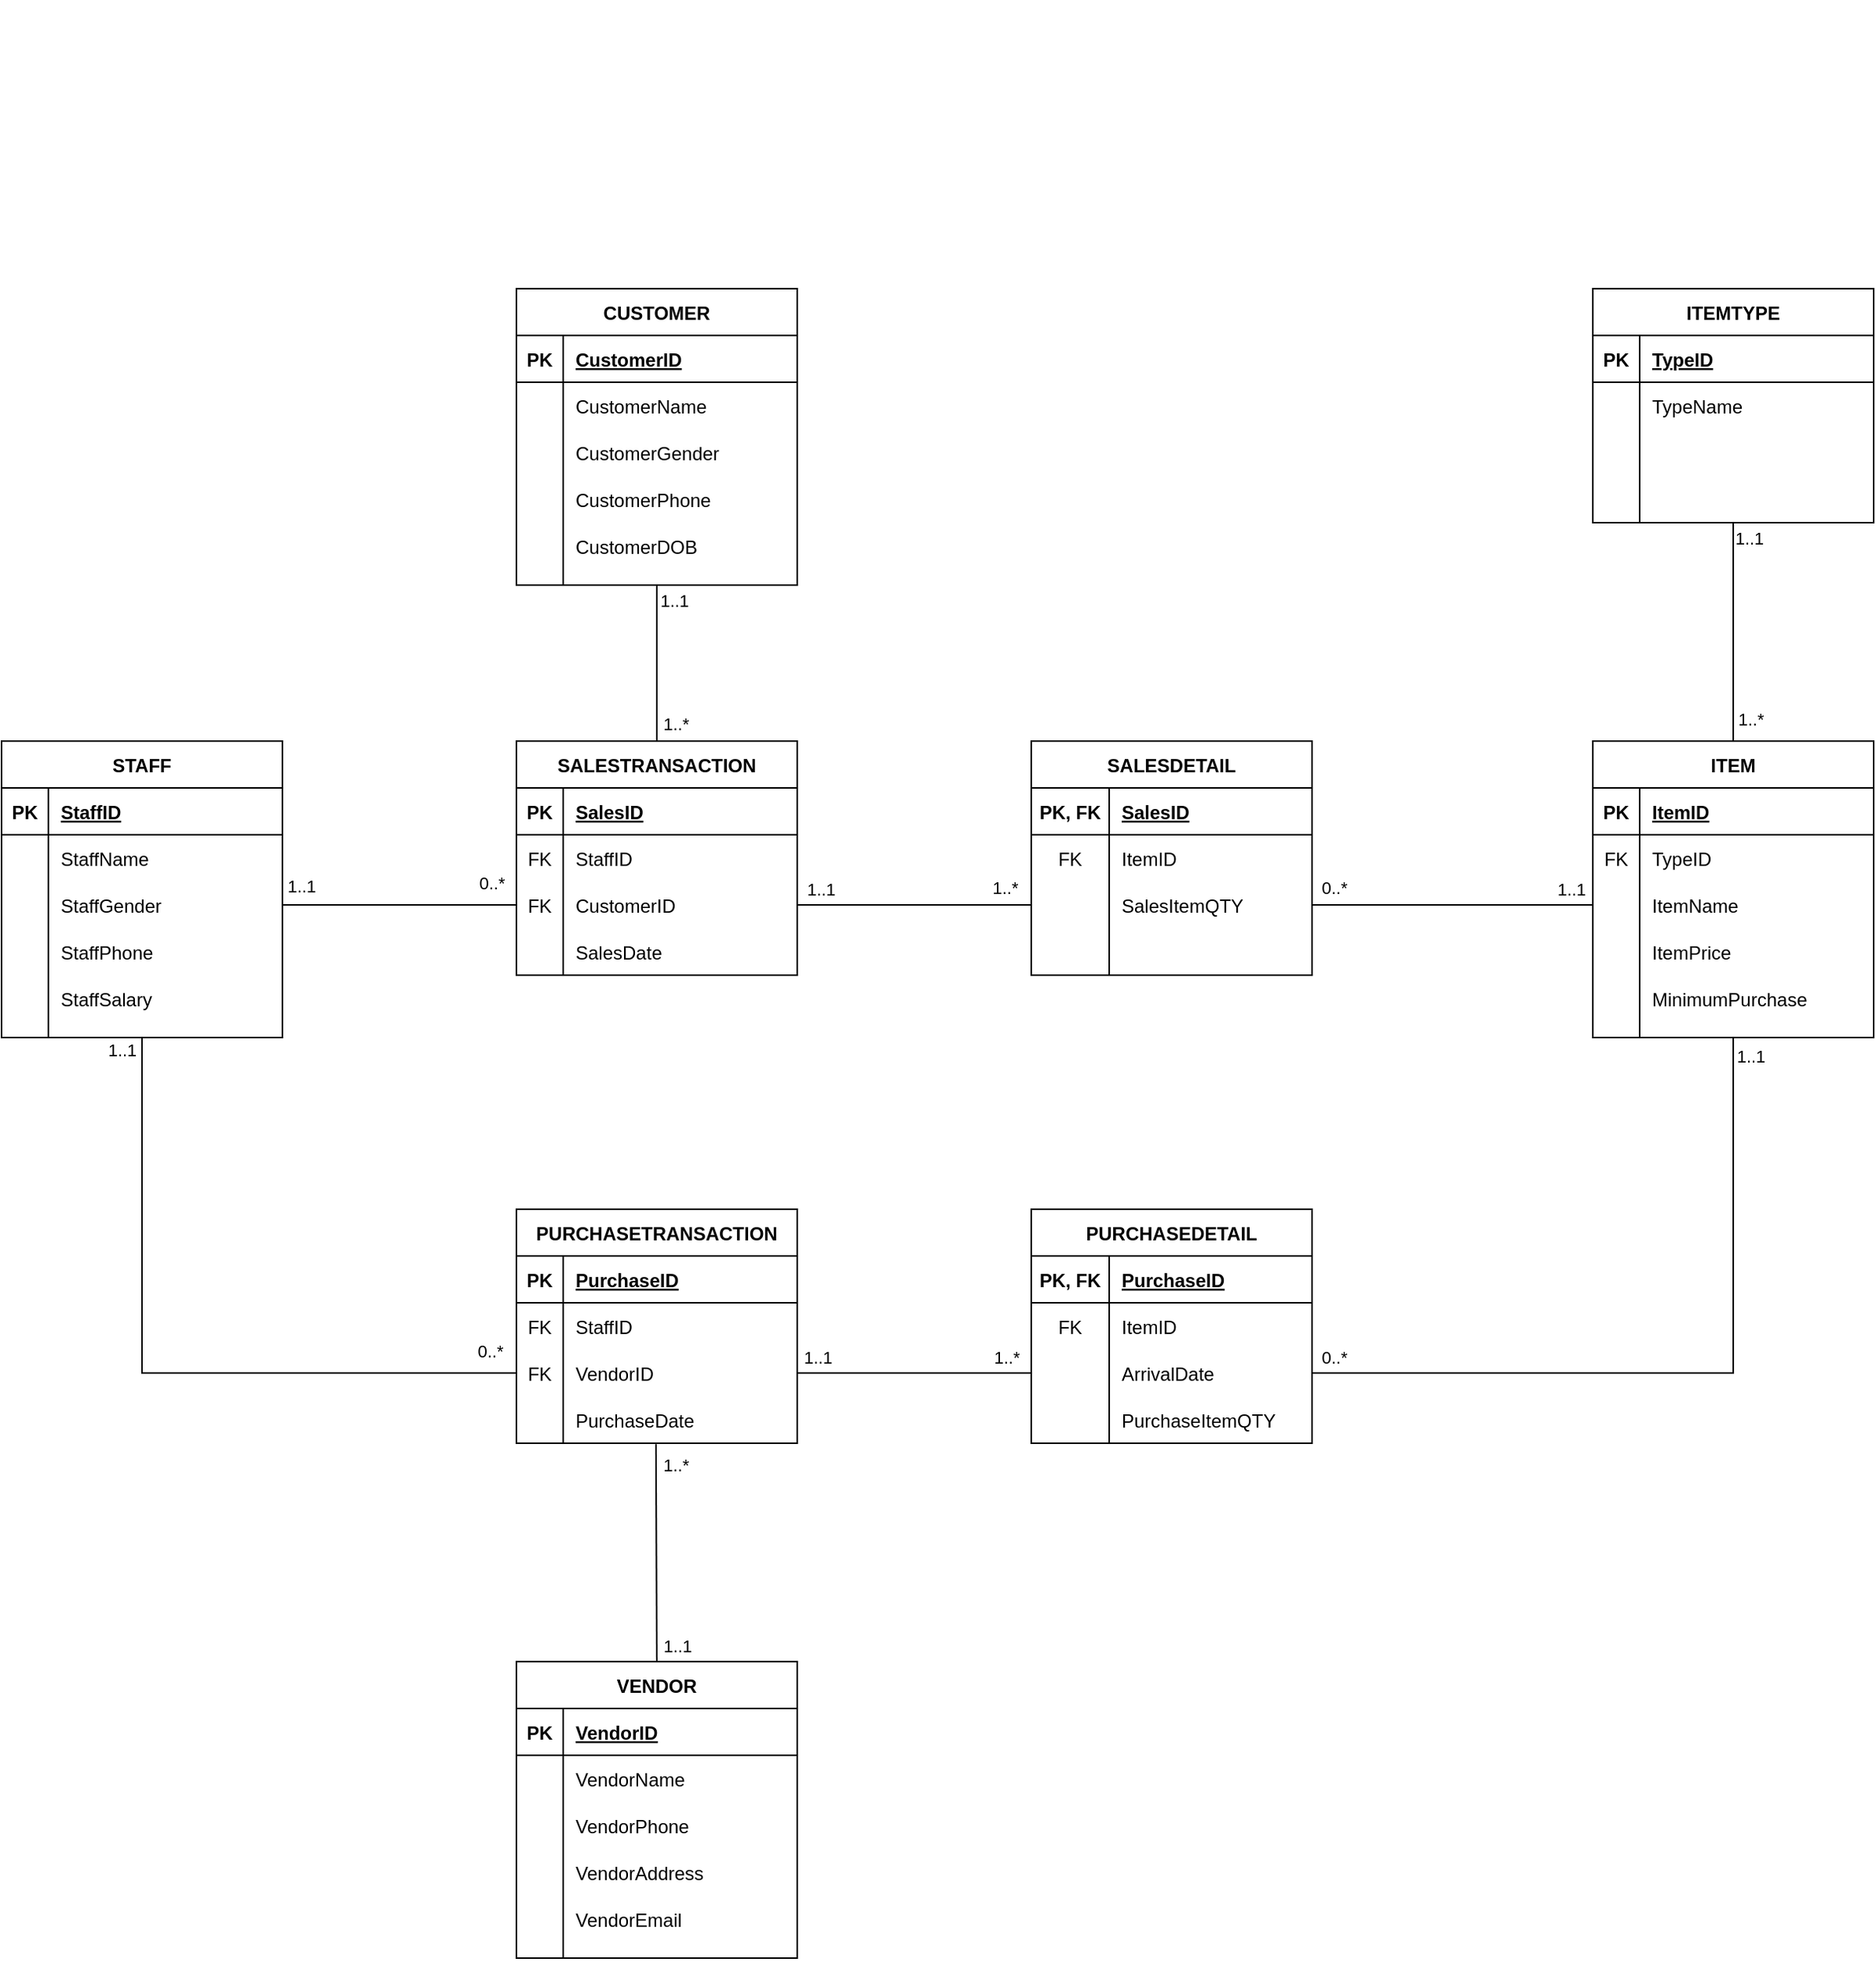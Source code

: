 <mxfile version="16.0.3" type="device"><diagram id="Qk3jmELJX2cnMeHWq0cP" name="Page-1"><mxGraphModel dx="1111" dy="460" grid="1" gridSize="10" guides="1" tooltips="1" connect="1" arrows="1" fold="1" page="1" pageScale="1" pageWidth="5000" pageHeight="5000" math="0" shadow="0"><root><mxCell id="0"/><mxCell id="1" parent="0"/><mxCell id="QMe0SnmmkEsc1gT57dlb-38" value="" style="group" parent="1" vertex="1" connectable="0"><mxGeometry x="1550" y="410" width="180" height="190" as="geometry"/></mxCell><mxCell id="QMe0SnmmkEsc1gT57dlb-34" value="" style="endArrow=none;html=1;rounded=0;" parent="QMe0SnmmkEsc1gT57dlb-38" edge="1"><mxGeometry width="50" height="50" relative="1" as="geometry"><mxPoint x="30" y="150" as="sourcePoint"/><mxPoint x="30" y="190" as="targetPoint"/></mxGeometry></mxCell><mxCell id="QMe0SnmmkEsc1gT57dlb-36" value="" style="group" parent="QMe0SnmmkEsc1gT57dlb-38" vertex="1" connectable="0"><mxGeometry width="180" height="190" as="geometry"/></mxCell><mxCell id="QMe0SnmmkEsc1gT57dlb-18" value="ITEM" style="shape=table;startSize=30;container=1;collapsible=1;childLayout=tableLayout;fixedRows=1;rowLines=0;fontStyle=1;align=center;resizeLast=1;" parent="QMe0SnmmkEsc1gT57dlb-36" vertex="1"><mxGeometry width="180" height="190" as="geometry"><mxRectangle width="60" height="30" as="alternateBounds"/></mxGeometry></mxCell><mxCell id="QMe0SnmmkEsc1gT57dlb-19" value="" style="shape=partialRectangle;collapsible=0;dropTarget=0;pointerEvents=0;fillColor=none;top=0;left=0;bottom=1;right=0;points=[[0,0.5],[1,0.5]];portConstraint=eastwest;" parent="QMe0SnmmkEsc1gT57dlb-18" vertex="1"><mxGeometry y="30" width="180" height="30" as="geometry"/></mxCell><mxCell id="QMe0SnmmkEsc1gT57dlb-20" value="PK" style="shape=partialRectangle;connectable=0;fillColor=none;top=0;left=0;bottom=0;right=0;fontStyle=1;overflow=hidden;" parent="QMe0SnmmkEsc1gT57dlb-19" vertex="1"><mxGeometry width="30" height="30" as="geometry"><mxRectangle width="30" height="30" as="alternateBounds"/></mxGeometry></mxCell><mxCell id="QMe0SnmmkEsc1gT57dlb-21" value="ItemID" style="shape=partialRectangle;connectable=0;fillColor=none;top=0;left=0;bottom=0;right=0;align=left;spacingLeft=6;fontStyle=5;overflow=hidden;" parent="QMe0SnmmkEsc1gT57dlb-19" vertex="1"><mxGeometry x="30" width="150" height="30" as="geometry"><mxRectangle width="150" height="30" as="alternateBounds"/></mxGeometry></mxCell><mxCell id="QMe0SnmmkEsc1gT57dlb-22" value="" style="shape=partialRectangle;collapsible=0;dropTarget=0;pointerEvents=0;fillColor=none;top=0;left=0;bottom=0;right=0;points=[[0,0.5],[1,0.5]];portConstraint=eastwest;" parent="QMe0SnmmkEsc1gT57dlb-18" vertex="1"><mxGeometry y="60" width="180" height="30" as="geometry"/></mxCell><mxCell id="QMe0SnmmkEsc1gT57dlb-23" value="FK" style="shape=partialRectangle;connectable=0;fillColor=none;top=0;left=0;bottom=0;right=0;editable=1;overflow=hidden;" parent="QMe0SnmmkEsc1gT57dlb-22" vertex="1"><mxGeometry width="30" height="30" as="geometry"><mxRectangle width="30" height="30" as="alternateBounds"/></mxGeometry></mxCell><mxCell id="QMe0SnmmkEsc1gT57dlb-24" value="TypeID" style="shape=partialRectangle;connectable=0;fillColor=none;top=0;left=0;bottom=0;right=0;align=left;spacingLeft=6;overflow=hidden;" parent="QMe0SnmmkEsc1gT57dlb-22" vertex="1"><mxGeometry x="30" width="150" height="30" as="geometry"><mxRectangle width="150" height="30" as="alternateBounds"/></mxGeometry></mxCell><mxCell id="QMe0SnmmkEsc1gT57dlb-25" value="" style="shape=partialRectangle;collapsible=0;dropTarget=0;pointerEvents=0;fillColor=none;top=0;left=0;bottom=0;right=0;points=[[0,0.5],[1,0.5]];portConstraint=eastwest;" parent="QMe0SnmmkEsc1gT57dlb-18" vertex="1"><mxGeometry y="90" width="180" height="30" as="geometry"/></mxCell><mxCell id="QMe0SnmmkEsc1gT57dlb-26" value="" style="shape=partialRectangle;connectable=0;fillColor=none;top=0;left=0;bottom=0;right=0;editable=1;overflow=hidden;" parent="QMe0SnmmkEsc1gT57dlb-25" vertex="1"><mxGeometry width="30" height="30" as="geometry"><mxRectangle width="30" height="30" as="alternateBounds"/></mxGeometry></mxCell><mxCell id="QMe0SnmmkEsc1gT57dlb-27" value="ItemName" style="shape=partialRectangle;connectable=0;fillColor=none;top=0;left=0;bottom=0;right=0;align=left;spacingLeft=6;overflow=hidden;" parent="QMe0SnmmkEsc1gT57dlb-25" vertex="1"><mxGeometry x="30" width="150" height="30" as="geometry"><mxRectangle width="150" height="30" as="alternateBounds"/></mxGeometry></mxCell><mxCell id="QMe0SnmmkEsc1gT57dlb-28" value="" style="shape=partialRectangle;collapsible=0;dropTarget=0;pointerEvents=0;fillColor=none;top=0;left=0;bottom=0;right=0;points=[[0,0.5],[1,0.5]];portConstraint=eastwest;" parent="QMe0SnmmkEsc1gT57dlb-18" vertex="1"><mxGeometry y="120" width="180" height="30" as="geometry"/></mxCell><mxCell id="QMe0SnmmkEsc1gT57dlb-29" value="" style="shape=partialRectangle;connectable=0;fillColor=none;top=0;left=0;bottom=0;right=0;editable=1;overflow=hidden;" parent="QMe0SnmmkEsc1gT57dlb-28" vertex="1"><mxGeometry width="30" height="30" as="geometry"><mxRectangle width="30" height="30" as="alternateBounds"/></mxGeometry></mxCell><mxCell id="QMe0SnmmkEsc1gT57dlb-30" value="ItemPrice" style="shape=partialRectangle;connectable=0;fillColor=none;top=0;left=0;bottom=0;right=0;align=left;spacingLeft=6;overflow=hidden;" parent="QMe0SnmmkEsc1gT57dlb-28" vertex="1"><mxGeometry x="30" width="150" height="30" as="geometry"><mxRectangle width="150" height="30" as="alternateBounds"/></mxGeometry></mxCell><mxCell id="QMe0SnmmkEsc1gT57dlb-31" value="" style="shape=partialRectangle;collapsible=0;dropTarget=0;pointerEvents=0;fillColor=none;top=0;left=0;bottom=0;right=0;points=[[0,0.5],[1,0.5]];portConstraint=eastwest;" parent="QMe0SnmmkEsc1gT57dlb-36" vertex="1"><mxGeometry y="150" width="180" height="30" as="geometry"/></mxCell><mxCell id="QMe0SnmmkEsc1gT57dlb-32" value="" style="shape=partialRectangle;connectable=0;fillColor=none;top=0;left=0;bottom=0;right=0;editable=1;overflow=hidden;" parent="QMe0SnmmkEsc1gT57dlb-31" vertex="1"><mxGeometry width="30" height="30" as="geometry"><mxRectangle width="30" height="30" as="alternateBounds"/></mxGeometry></mxCell><mxCell id="QMe0SnmmkEsc1gT57dlb-33" value="MinimumPurchase" style="shape=partialRectangle;connectable=0;fillColor=none;top=0;left=0;bottom=0;right=0;align=left;spacingLeft=6;overflow=hidden;" parent="QMe0SnmmkEsc1gT57dlb-31" vertex="1"><mxGeometry x="30" width="150" height="30" as="geometry"><mxRectangle width="150" height="30" as="alternateBounds"/></mxGeometry></mxCell><mxCell id="QMe0SnmmkEsc1gT57dlb-39" value="" style="group" parent="1" vertex="1" connectable="0"><mxGeometry x="860" y="120" width="180" height="190" as="geometry"/></mxCell><mxCell id="QMe0SnmmkEsc1gT57dlb-17" value="" style="endArrow=none;html=1;rounded=0;" parent="QMe0SnmmkEsc1gT57dlb-39" edge="1"><mxGeometry width="50" height="50" relative="1" as="geometry"><mxPoint x="30" y="150" as="sourcePoint"/><mxPoint x="30" y="190" as="targetPoint"/></mxGeometry></mxCell><mxCell id="QMe0SnmmkEsc1gT57dlb-35" value="" style="group" parent="QMe0SnmmkEsc1gT57dlb-39" vertex="1" connectable="0"><mxGeometry width="180" height="190" as="geometry"/></mxCell><mxCell id="QMe0SnmmkEsc1gT57dlb-1" value="CUSTOMER" style="shape=table;startSize=30;container=1;collapsible=1;childLayout=tableLayout;fixedRows=1;rowLines=0;fontStyle=1;align=center;resizeLast=1;" parent="QMe0SnmmkEsc1gT57dlb-35" vertex="1"><mxGeometry width="180" height="190" as="geometry"/></mxCell><mxCell id="QMe0SnmmkEsc1gT57dlb-2" value="" style="shape=partialRectangle;collapsible=0;dropTarget=0;pointerEvents=0;fillColor=none;top=0;left=0;bottom=1;right=0;points=[[0,0.5],[1,0.5]];portConstraint=eastwest;" parent="QMe0SnmmkEsc1gT57dlb-1" vertex="1"><mxGeometry y="30" width="180" height="30" as="geometry"/></mxCell><mxCell id="QMe0SnmmkEsc1gT57dlb-3" value="PK" style="shape=partialRectangle;connectable=0;fillColor=none;top=0;left=0;bottom=0;right=0;fontStyle=1;overflow=hidden;" parent="QMe0SnmmkEsc1gT57dlb-2" vertex="1"><mxGeometry width="30" height="30" as="geometry"><mxRectangle width="30" height="30" as="alternateBounds"/></mxGeometry></mxCell><mxCell id="QMe0SnmmkEsc1gT57dlb-4" value="CustomerID" style="shape=partialRectangle;connectable=0;fillColor=none;top=0;left=0;bottom=0;right=0;align=left;spacingLeft=6;fontStyle=5;overflow=hidden;" parent="QMe0SnmmkEsc1gT57dlb-2" vertex="1"><mxGeometry x="30" width="150" height="30" as="geometry"><mxRectangle width="150" height="30" as="alternateBounds"/></mxGeometry></mxCell><mxCell id="QMe0SnmmkEsc1gT57dlb-5" value="" style="shape=partialRectangle;collapsible=0;dropTarget=0;pointerEvents=0;fillColor=none;top=0;left=0;bottom=0;right=0;points=[[0,0.5],[1,0.5]];portConstraint=eastwest;" parent="QMe0SnmmkEsc1gT57dlb-1" vertex="1"><mxGeometry y="60" width="180" height="30" as="geometry"/></mxCell><mxCell id="QMe0SnmmkEsc1gT57dlb-6" value="" style="shape=partialRectangle;connectable=0;fillColor=none;top=0;left=0;bottom=0;right=0;editable=1;overflow=hidden;" parent="QMe0SnmmkEsc1gT57dlb-5" vertex="1"><mxGeometry width="30" height="30" as="geometry"><mxRectangle width="30" height="30" as="alternateBounds"/></mxGeometry></mxCell><mxCell id="QMe0SnmmkEsc1gT57dlb-7" value="CustomerName" style="shape=partialRectangle;connectable=0;fillColor=none;top=0;left=0;bottom=0;right=0;align=left;spacingLeft=6;overflow=hidden;" parent="QMe0SnmmkEsc1gT57dlb-5" vertex="1"><mxGeometry x="30" width="150" height="30" as="geometry"><mxRectangle width="150" height="30" as="alternateBounds"/></mxGeometry></mxCell><mxCell id="QMe0SnmmkEsc1gT57dlb-8" value="" style="shape=partialRectangle;collapsible=0;dropTarget=0;pointerEvents=0;fillColor=none;top=0;left=0;bottom=0;right=0;points=[[0,0.5],[1,0.5]];portConstraint=eastwest;" parent="QMe0SnmmkEsc1gT57dlb-1" vertex="1"><mxGeometry y="90" width="180" height="30" as="geometry"/></mxCell><mxCell id="QMe0SnmmkEsc1gT57dlb-9" value="" style="shape=partialRectangle;connectable=0;fillColor=none;top=0;left=0;bottom=0;right=0;editable=1;overflow=hidden;" parent="QMe0SnmmkEsc1gT57dlb-8" vertex="1"><mxGeometry width="30" height="30" as="geometry"><mxRectangle width="30" height="30" as="alternateBounds"/></mxGeometry></mxCell><mxCell id="QMe0SnmmkEsc1gT57dlb-10" value="CustomerGender" style="shape=partialRectangle;connectable=0;fillColor=none;top=0;left=0;bottom=0;right=0;align=left;spacingLeft=6;overflow=hidden;" parent="QMe0SnmmkEsc1gT57dlb-8" vertex="1"><mxGeometry x="30" width="150" height="30" as="geometry"><mxRectangle width="150" height="30" as="alternateBounds"/></mxGeometry></mxCell><mxCell id="QMe0SnmmkEsc1gT57dlb-11" value="" style="shape=partialRectangle;collapsible=0;dropTarget=0;pointerEvents=0;fillColor=none;top=0;left=0;bottom=0;right=0;points=[[0,0.5],[1,0.5]];portConstraint=eastwest;" parent="QMe0SnmmkEsc1gT57dlb-1" vertex="1"><mxGeometry y="120" width="180" height="30" as="geometry"/></mxCell><mxCell id="QMe0SnmmkEsc1gT57dlb-12" value="" style="shape=partialRectangle;connectable=0;fillColor=none;top=0;left=0;bottom=0;right=0;editable=1;overflow=hidden;" parent="QMe0SnmmkEsc1gT57dlb-11" vertex="1"><mxGeometry width="30" height="30" as="geometry"><mxRectangle width="30" height="30" as="alternateBounds"/></mxGeometry></mxCell><mxCell id="QMe0SnmmkEsc1gT57dlb-13" value="CustomerPhone" style="shape=partialRectangle;connectable=0;fillColor=none;top=0;left=0;bottom=0;right=0;align=left;spacingLeft=6;overflow=hidden;" parent="QMe0SnmmkEsc1gT57dlb-11" vertex="1"><mxGeometry x="30" width="150" height="30" as="geometry"><mxRectangle width="150" height="30" as="alternateBounds"/></mxGeometry></mxCell><mxCell id="QMe0SnmmkEsc1gT57dlb-14" value="" style="shape=partialRectangle;collapsible=0;dropTarget=0;pointerEvents=0;fillColor=none;top=0;left=0;bottom=0;right=0;points=[[0,0.5],[1,0.5]];portConstraint=eastwest;" parent="QMe0SnmmkEsc1gT57dlb-35" vertex="1"><mxGeometry y="150" width="180" height="30" as="geometry"/></mxCell><mxCell id="QMe0SnmmkEsc1gT57dlb-15" value="" style="shape=partialRectangle;connectable=0;fillColor=none;top=0;left=0;bottom=0;right=0;editable=1;overflow=hidden;" parent="QMe0SnmmkEsc1gT57dlb-14" vertex="1"><mxGeometry width="30" height="30" as="geometry"><mxRectangle width="30" height="30" as="alternateBounds"/></mxGeometry></mxCell><mxCell id="QMe0SnmmkEsc1gT57dlb-16" value="CustomerDOB" style="shape=partialRectangle;connectable=0;fillColor=none;top=0;left=0;bottom=0;right=0;align=left;spacingLeft=6;overflow=hidden;" parent="QMe0SnmmkEsc1gT57dlb-14" vertex="1"><mxGeometry x="30" width="150" height="30" as="geometry"><mxRectangle width="150" height="30" as="alternateBounds"/></mxGeometry></mxCell><mxCell id="QMe0SnmmkEsc1gT57dlb-40" value="ITEMTYPE" style="shape=table;startSize=30;container=1;collapsible=1;childLayout=tableLayout;fixedRows=1;rowLines=0;fontStyle=1;align=center;resizeLast=1;" parent="1" vertex="1"><mxGeometry x="1550" y="120" width="180" height="150" as="geometry"><mxRectangle width="60" height="30" as="alternateBounds"/></mxGeometry></mxCell><mxCell id="QMe0SnmmkEsc1gT57dlb-41" value="" style="shape=partialRectangle;collapsible=0;dropTarget=0;pointerEvents=0;fillColor=none;top=0;left=0;bottom=1;right=0;points=[[0,0.5],[1,0.5]];portConstraint=eastwest;" parent="QMe0SnmmkEsc1gT57dlb-40" vertex="1"><mxGeometry y="30" width="180" height="30" as="geometry"/></mxCell><mxCell id="QMe0SnmmkEsc1gT57dlb-42" value="PK" style="shape=partialRectangle;connectable=0;fillColor=none;top=0;left=0;bottom=0;right=0;fontStyle=1;overflow=hidden;" parent="QMe0SnmmkEsc1gT57dlb-41" vertex="1"><mxGeometry width="30" height="30" as="geometry"><mxRectangle width="30" height="30" as="alternateBounds"/></mxGeometry></mxCell><mxCell id="QMe0SnmmkEsc1gT57dlb-43" value="TypeID" style="shape=partialRectangle;connectable=0;fillColor=none;top=0;left=0;bottom=0;right=0;align=left;spacingLeft=6;fontStyle=5;overflow=hidden;" parent="QMe0SnmmkEsc1gT57dlb-41" vertex="1"><mxGeometry x="30" width="150" height="30" as="geometry"><mxRectangle width="150" height="30" as="alternateBounds"/></mxGeometry></mxCell><mxCell id="QMe0SnmmkEsc1gT57dlb-44" value="" style="shape=partialRectangle;collapsible=0;dropTarget=0;pointerEvents=0;fillColor=none;top=0;left=0;bottom=0;right=0;points=[[0,0.5],[1,0.5]];portConstraint=eastwest;" parent="QMe0SnmmkEsc1gT57dlb-40" vertex="1"><mxGeometry y="60" width="180" height="30" as="geometry"/></mxCell><mxCell id="QMe0SnmmkEsc1gT57dlb-45" value="" style="shape=partialRectangle;connectable=0;fillColor=none;top=0;left=0;bottom=0;right=0;editable=1;overflow=hidden;" parent="QMe0SnmmkEsc1gT57dlb-44" vertex="1"><mxGeometry width="30" height="30" as="geometry"><mxRectangle width="30" height="30" as="alternateBounds"/></mxGeometry></mxCell><mxCell id="QMe0SnmmkEsc1gT57dlb-46" value="TypeName" style="shape=partialRectangle;connectable=0;fillColor=none;top=0;left=0;bottom=0;right=0;align=left;spacingLeft=6;overflow=hidden;" parent="QMe0SnmmkEsc1gT57dlb-44" vertex="1"><mxGeometry x="30" width="150" height="30" as="geometry"><mxRectangle width="150" height="30" as="alternateBounds"/></mxGeometry></mxCell><mxCell id="QMe0SnmmkEsc1gT57dlb-47" value="" style="shape=partialRectangle;collapsible=0;dropTarget=0;pointerEvents=0;fillColor=none;top=0;left=0;bottom=0;right=0;points=[[0,0.5],[1,0.5]];portConstraint=eastwest;" parent="QMe0SnmmkEsc1gT57dlb-40" vertex="1"><mxGeometry y="90" width="180" height="30" as="geometry"/></mxCell><mxCell id="QMe0SnmmkEsc1gT57dlb-48" value="" style="shape=partialRectangle;connectable=0;fillColor=none;top=0;left=0;bottom=0;right=0;editable=1;overflow=hidden;" parent="QMe0SnmmkEsc1gT57dlb-47" vertex="1"><mxGeometry width="30" height="30" as="geometry"><mxRectangle width="30" height="30" as="alternateBounds"/></mxGeometry></mxCell><mxCell id="QMe0SnmmkEsc1gT57dlb-49" value="" style="shape=partialRectangle;connectable=0;fillColor=none;top=0;left=0;bottom=0;right=0;align=left;spacingLeft=6;overflow=hidden;" parent="QMe0SnmmkEsc1gT57dlb-47" vertex="1"><mxGeometry x="30" width="150" height="30" as="geometry"><mxRectangle width="150" height="30" as="alternateBounds"/></mxGeometry></mxCell><mxCell id="QMe0SnmmkEsc1gT57dlb-50" value="" style="shape=partialRectangle;collapsible=0;dropTarget=0;pointerEvents=0;fillColor=none;top=0;left=0;bottom=0;right=0;points=[[0,0.5],[1,0.5]];portConstraint=eastwest;" parent="QMe0SnmmkEsc1gT57dlb-40" vertex="1"><mxGeometry y="120" width="180" height="30" as="geometry"/></mxCell><mxCell id="QMe0SnmmkEsc1gT57dlb-51" value="" style="shape=partialRectangle;connectable=0;fillColor=none;top=0;left=0;bottom=0;right=0;editable=1;overflow=hidden;" parent="QMe0SnmmkEsc1gT57dlb-50" vertex="1"><mxGeometry width="30" height="30" as="geometry"><mxRectangle width="30" height="30" as="alternateBounds"/></mxGeometry></mxCell><mxCell id="QMe0SnmmkEsc1gT57dlb-52" value="" style="shape=partialRectangle;connectable=0;fillColor=none;top=0;left=0;bottom=0;right=0;align=left;spacingLeft=6;overflow=hidden;" parent="QMe0SnmmkEsc1gT57dlb-50" vertex="1"><mxGeometry x="30" width="150" height="30" as="geometry"><mxRectangle width="150" height="30" as="alternateBounds"/></mxGeometry></mxCell><mxCell id="QMe0SnmmkEsc1gT57dlb-56" value="" style="group" parent="1" vertex="1" connectable="0"><mxGeometry x="530" y="410" width="180" height="190" as="geometry"/></mxCell><mxCell id="QMe0SnmmkEsc1gT57dlb-57" value="" style="endArrow=none;html=1;rounded=0;" parent="QMe0SnmmkEsc1gT57dlb-56" edge="1"><mxGeometry width="50" height="50" relative="1" as="geometry"><mxPoint x="30" y="150" as="sourcePoint"/><mxPoint x="30" y="190" as="targetPoint"/></mxGeometry></mxCell><mxCell id="QMe0SnmmkEsc1gT57dlb-58" value="" style="group" parent="QMe0SnmmkEsc1gT57dlb-56" vertex="1" connectable="0"><mxGeometry width="180" height="190" as="geometry"/></mxCell><mxCell id="QMe0SnmmkEsc1gT57dlb-59" value="STAFF" style="shape=table;startSize=30;container=1;collapsible=1;childLayout=tableLayout;fixedRows=1;rowLines=0;fontStyle=1;align=center;resizeLast=1;" parent="QMe0SnmmkEsc1gT57dlb-58" vertex="1"><mxGeometry width="180" height="190" as="geometry"><mxRectangle width="60" height="30" as="alternateBounds"/></mxGeometry></mxCell><mxCell id="QMe0SnmmkEsc1gT57dlb-60" value="" style="shape=partialRectangle;collapsible=0;dropTarget=0;pointerEvents=0;fillColor=none;top=0;left=0;bottom=1;right=0;points=[[0,0.5],[1,0.5]];portConstraint=eastwest;" parent="QMe0SnmmkEsc1gT57dlb-59" vertex="1"><mxGeometry y="30" width="180" height="30" as="geometry"/></mxCell><mxCell id="QMe0SnmmkEsc1gT57dlb-61" value="PK" style="shape=partialRectangle;connectable=0;fillColor=none;top=0;left=0;bottom=0;right=0;fontStyle=1;overflow=hidden;" parent="QMe0SnmmkEsc1gT57dlb-60" vertex="1"><mxGeometry width="30" height="30" as="geometry"><mxRectangle width="30" height="30" as="alternateBounds"/></mxGeometry></mxCell><mxCell id="QMe0SnmmkEsc1gT57dlb-62" value="StaffID" style="shape=partialRectangle;connectable=0;fillColor=none;top=0;left=0;bottom=0;right=0;align=left;spacingLeft=6;fontStyle=5;overflow=hidden;" parent="QMe0SnmmkEsc1gT57dlb-60" vertex="1"><mxGeometry x="30" width="150" height="30" as="geometry"><mxRectangle width="150" height="30" as="alternateBounds"/></mxGeometry></mxCell><mxCell id="QMe0SnmmkEsc1gT57dlb-63" value="" style="shape=partialRectangle;collapsible=0;dropTarget=0;pointerEvents=0;fillColor=none;top=0;left=0;bottom=0;right=0;points=[[0,0.5],[1,0.5]];portConstraint=eastwest;" parent="QMe0SnmmkEsc1gT57dlb-59" vertex="1"><mxGeometry y="60" width="180" height="30" as="geometry"/></mxCell><mxCell id="QMe0SnmmkEsc1gT57dlb-64" value="" style="shape=partialRectangle;connectable=0;fillColor=none;top=0;left=0;bottom=0;right=0;editable=1;overflow=hidden;" parent="QMe0SnmmkEsc1gT57dlb-63" vertex="1"><mxGeometry width="30" height="30" as="geometry"><mxRectangle width="30" height="30" as="alternateBounds"/></mxGeometry></mxCell><mxCell id="QMe0SnmmkEsc1gT57dlb-65" value="StaffName" style="shape=partialRectangle;connectable=0;fillColor=none;top=0;left=0;bottom=0;right=0;align=left;spacingLeft=6;overflow=hidden;" parent="QMe0SnmmkEsc1gT57dlb-63" vertex="1"><mxGeometry x="30" width="150" height="30" as="geometry"><mxRectangle width="150" height="30" as="alternateBounds"/></mxGeometry></mxCell><mxCell id="QMe0SnmmkEsc1gT57dlb-66" value="" style="shape=partialRectangle;collapsible=0;dropTarget=0;pointerEvents=0;fillColor=none;top=0;left=0;bottom=0;right=0;points=[[0,0.5],[1,0.5]];portConstraint=eastwest;" parent="QMe0SnmmkEsc1gT57dlb-59" vertex="1"><mxGeometry y="90" width="180" height="30" as="geometry"/></mxCell><mxCell id="QMe0SnmmkEsc1gT57dlb-67" value="" style="shape=partialRectangle;connectable=0;fillColor=none;top=0;left=0;bottom=0;right=0;editable=1;overflow=hidden;" parent="QMe0SnmmkEsc1gT57dlb-66" vertex="1"><mxGeometry width="30" height="30" as="geometry"><mxRectangle width="30" height="30" as="alternateBounds"/></mxGeometry></mxCell><mxCell id="QMe0SnmmkEsc1gT57dlb-68" value="StaffGender" style="shape=partialRectangle;connectable=0;fillColor=none;top=0;left=0;bottom=0;right=0;align=left;spacingLeft=6;overflow=hidden;" parent="QMe0SnmmkEsc1gT57dlb-66" vertex="1"><mxGeometry x="30" width="150" height="30" as="geometry"><mxRectangle width="150" height="30" as="alternateBounds"/></mxGeometry></mxCell><mxCell id="QMe0SnmmkEsc1gT57dlb-69" value="" style="shape=partialRectangle;collapsible=0;dropTarget=0;pointerEvents=0;fillColor=none;top=0;left=0;bottom=0;right=0;points=[[0,0.5],[1,0.5]];portConstraint=eastwest;" parent="QMe0SnmmkEsc1gT57dlb-59" vertex="1"><mxGeometry y="120" width="180" height="30" as="geometry"/></mxCell><mxCell id="QMe0SnmmkEsc1gT57dlb-70" value="" style="shape=partialRectangle;connectable=0;fillColor=none;top=0;left=0;bottom=0;right=0;editable=1;overflow=hidden;" parent="QMe0SnmmkEsc1gT57dlb-69" vertex="1"><mxGeometry width="30" height="30" as="geometry"><mxRectangle width="30" height="30" as="alternateBounds"/></mxGeometry></mxCell><mxCell id="QMe0SnmmkEsc1gT57dlb-71" value="StaffPhone" style="shape=partialRectangle;connectable=0;fillColor=none;top=0;left=0;bottom=0;right=0;align=left;spacingLeft=6;overflow=hidden;" parent="QMe0SnmmkEsc1gT57dlb-69" vertex="1"><mxGeometry x="30" width="150" height="30" as="geometry"><mxRectangle width="150" height="30" as="alternateBounds"/></mxGeometry></mxCell><mxCell id="QMe0SnmmkEsc1gT57dlb-72" value="" style="shape=partialRectangle;collapsible=0;dropTarget=0;pointerEvents=0;fillColor=none;top=0;left=0;bottom=0;right=0;points=[[0,0.5],[1,0.5]];portConstraint=eastwest;" parent="QMe0SnmmkEsc1gT57dlb-58" vertex="1"><mxGeometry y="150" width="180" height="30" as="geometry"/></mxCell><mxCell id="QMe0SnmmkEsc1gT57dlb-73" value="" style="shape=partialRectangle;connectable=0;fillColor=none;top=0;left=0;bottom=0;right=0;editable=1;overflow=hidden;" parent="QMe0SnmmkEsc1gT57dlb-72" vertex="1"><mxGeometry width="30" height="30" as="geometry"><mxRectangle width="30" height="30" as="alternateBounds"/></mxGeometry></mxCell><mxCell id="QMe0SnmmkEsc1gT57dlb-74" value="StaffSalary" style="shape=partialRectangle;connectable=0;fillColor=none;top=0;left=0;bottom=0;right=0;align=left;spacingLeft=6;overflow=hidden;" parent="QMe0SnmmkEsc1gT57dlb-72" vertex="1"><mxGeometry x="30" width="150" height="30" as="geometry"><mxRectangle width="150" height="30" as="alternateBounds"/></mxGeometry></mxCell><mxCell id="QMe0SnmmkEsc1gT57dlb-76" value="" style="group" parent="1" vertex="1" connectable="0"><mxGeometry x="860" y="1000" width="180" height="190" as="geometry"/></mxCell><mxCell id="QMe0SnmmkEsc1gT57dlb-77" value="" style="endArrow=none;html=1;rounded=0;" parent="QMe0SnmmkEsc1gT57dlb-76" edge="1"><mxGeometry width="50" height="50" relative="1" as="geometry"><mxPoint x="30" y="150" as="sourcePoint"/><mxPoint x="30" y="190" as="targetPoint"/></mxGeometry></mxCell><mxCell id="QMe0SnmmkEsc1gT57dlb-78" value="" style="group" parent="QMe0SnmmkEsc1gT57dlb-76" vertex="1" connectable="0"><mxGeometry width="180" height="190" as="geometry"/></mxCell><mxCell id="QMe0SnmmkEsc1gT57dlb-79" value="VENDOR" style="shape=table;startSize=30;container=1;collapsible=1;childLayout=tableLayout;fixedRows=1;rowLines=0;fontStyle=1;align=center;resizeLast=1;" parent="QMe0SnmmkEsc1gT57dlb-78" vertex="1"><mxGeometry width="180" height="190" as="geometry"><mxRectangle width="60" height="30" as="alternateBounds"/></mxGeometry></mxCell><mxCell id="QMe0SnmmkEsc1gT57dlb-80" value="" style="shape=partialRectangle;collapsible=0;dropTarget=0;pointerEvents=0;fillColor=none;top=0;left=0;bottom=1;right=0;points=[[0,0.5],[1,0.5]];portConstraint=eastwest;" parent="QMe0SnmmkEsc1gT57dlb-79" vertex="1"><mxGeometry y="30" width="180" height="30" as="geometry"/></mxCell><mxCell id="QMe0SnmmkEsc1gT57dlb-81" value="PK" style="shape=partialRectangle;connectable=0;fillColor=none;top=0;left=0;bottom=0;right=0;fontStyle=1;overflow=hidden;" parent="QMe0SnmmkEsc1gT57dlb-80" vertex="1"><mxGeometry width="30" height="30" as="geometry"><mxRectangle width="30" height="30" as="alternateBounds"/></mxGeometry></mxCell><mxCell id="QMe0SnmmkEsc1gT57dlb-82" value="VendorID" style="shape=partialRectangle;connectable=0;fillColor=none;top=0;left=0;bottom=0;right=0;align=left;spacingLeft=6;fontStyle=5;overflow=hidden;" parent="QMe0SnmmkEsc1gT57dlb-80" vertex="1"><mxGeometry x="30" width="150" height="30" as="geometry"><mxRectangle width="150" height="30" as="alternateBounds"/></mxGeometry></mxCell><mxCell id="QMe0SnmmkEsc1gT57dlb-83" value="" style="shape=partialRectangle;collapsible=0;dropTarget=0;pointerEvents=0;fillColor=none;top=0;left=0;bottom=0;right=0;points=[[0,0.5],[1,0.5]];portConstraint=eastwest;" parent="QMe0SnmmkEsc1gT57dlb-79" vertex="1"><mxGeometry y="60" width="180" height="30" as="geometry"/></mxCell><mxCell id="QMe0SnmmkEsc1gT57dlb-84" value="" style="shape=partialRectangle;connectable=0;fillColor=none;top=0;left=0;bottom=0;right=0;editable=1;overflow=hidden;" parent="QMe0SnmmkEsc1gT57dlb-83" vertex="1"><mxGeometry width="30" height="30" as="geometry"><mxRectangle width="30" height="30" as="alternateBounds"/></mxGeometry></mxCell><mxCell id="QMe0SnmmkEsc1gT57dlb-85" value="VendorName" style="shape=partialRectangle;connectable=0;fillColor=none;top=0;left=0;bottom=0;right=0;align=left;spacingLeft=6;overflow=hidden;" parent="QMe0SnmmkEsc1gT57dlb-83" vertex="1"><mxGeometry x="30" width="150" height="30" as="geometry"><mxRectangle width="150" height="30" as="alternateBounds"/></mxGeometry></mxCell><mxCell id="QMe0SnmmkEsc1gT57dlb-86" value="" style="shape=partialRectangle;collapsible=0;dropTarget=0;pointerEvents=0;fillColor=none;top=0;left=0;bottom=0;right=0;points=[[0,0.5],[1,0.5]];portConstraint=eastwest;" parent="QMe0SnmmkEsc1gT57dlb-79" vertex="1"><mxGeometry y="90" width="180" height="30" as="geometry"/></mxCell><mxCell id="QMe0SnmmkEsc1gT57dlb-87" value="" style="shape=partialRectangle;connectable=0;fillColor=none;top=0;left=0;bottom=0;right=0;editable=1;overflow=hidden;" parent="QMe0SnmmkEsc1gT57dlb-86" vertex="1"><mxGeometry width="30" height="30" as="geometry"><mxRectangle width="30" height="30" as="alternateBounds"/></mxGeometry></mxCell><mxCell id="QMe0SnmmkEsc1gT57dlb-88" value="VendorPhone" style="shape=partialRectangle;connectable=0;fillColor=none;top=0;left=0;bottom=0;right=0;align=left;spacingLeft=6;overflow=hidden;" parent="QMe0SnmmkEsc1gT57dlb-86" vertex="1"><mxGeometry x="30" width="150" height="30" as="geometry"><mxRectangle width="150" height="30" as="alternateBounds"/></mxGeometry></mxCell><mxCell id="QMe0SnmmkEsc1gT57dlb-89" value="" style="shape=partialRectangle;collapsible=0;dropTarget=0;pointerEvents=0;fillColor=none;top=0;left=0;bottom=0;right=0;points=[[0,0.5],[1,0.5]];portConstraint=eastwest;" parent="QMe0SnmmkEsc1gT57dlb-79" vertex="1"><mxGeometry y="120" width="180" height="30" as="geometry"/></mxCell><mxCell id="QMe0SnmmkEsc1gT57dlb-90" value="" style="shape=partialRectangle;connectable=0;fillColor=none;top=0;left=0;bottom=0;right=0;editable=1;overflow=hidden;" parent="QMe0SnmmkEsc1gT57dlb-89" vertex="1"><mxGeometry width="30" height="30" as="geometry"><mxRectangle width="30" height="30" as="alternateBounds"/></mxGeometry></mxCell><mxCell id="QMe0SnmmkEsc1gT57dlb-91" value="VendorAddress" style="shape=partialRectangle;connectable=0;fillColor=none;top=0;left=0;bottom=0;right=0;align=left;spacingLeft=6;overflow=hidden;" parent="QMe0SnmmkEsc1gT57dlb-89" vertex="1"><mxGeometry x="30" width="150" height="30" as="geometry"><mxRectangle width="150" height="30" as="alternateBounds"/></mxGeometry></mxCell><mxCell id="QMe0SnmmkEsc1gT57dlb-92" value="" style="shape=partialRectangle;collapsible=0;dropTarget=0;pointerEvents=0;fillColor=none;top=0;left=0;bottom=0;right=0;points=[[0,0.5],[1,0.5]];portConstraint=eastwest;" parent="QMe0SnmmkEsc1gT57dlb-78" vertex="1"><mxGeometry y="150" width="180" height="30" as="geometry"/></mxCell><mxCell id="QMe0SnmmkEsc1gT57dlb-93" value="" style="shape=partialRectangle;connectable=0;fillColor=none;top=0;left=0;bottom=0;right=0;editable=1;overflow=hidden;" parent="QMe0SnmmkEsc1gT57dlb-92" vertex="1"><mxGeometry width="30" height="30" as="geometry"><mxRectangle width="30" height="30" as="alternateBounds"/></mxGeometry></mxCell><mxCell id="QMe0SnmmkEsc1gT57dlb-94" value="VendorEmail" style="shape=partialRectangle;connectable=0;fillColor=none;top=0;left=0;bottom=0;right=0;align=left;spacingLeft=6;overflow=hidden;" parent="QMe0SnmmkEsc1gT57dlb-92" vertex="1"><mxGeometry x="30" width="150" height="30" as="geometry"><mxRectangle width="150" height="30" as="alternateBounds"/></mxGeometry></mxCell><mxCell id="QMe0SnmmkEsc1gT57dlb-170" value="" style="endArrow=none;html=1;rounded=0;entryX=0;entryY=0.5;entryDx=0;entryDy=0;exitX=1;exitY=0.5;exitDx=0;exitDy=0;" parent="1" source="JOuf6VYC52yyEfdOrzJi-30" target="QMe0SnmmkEsc1gT57dlb-25" edge="1"><mxGeometry width="50" height="50" relative="1" as="geometry"><mxPoint x="1040" y="515" as="sourcePoint"/><mxPoint x="1040" y="610" as="targetPoint"/></mxGeometry></mxCell><mxCell id="QMe0SnmmkEsc1gT57dlb-172" value="" style="endArrow=none;html=1;rounded=0;entryX=0;entryY=0.5;entryDx=0;entryDy=0;exitX=1;exitY=0.5;exitDx=0;exitDy=0;" parent="1" source="QMe0SnmmkEsc1gT57dlb-66" target="JOuf6VYC52yyEfdOrzJi-100" edge="1"><mxGeometry width="50" height="50" relative="1" as="geometry"><mxPoint x="990" y="660" as="sourcePoint"/><mxPoint x="860" y="515" as="targetPoint"/></mxGeometry></mxCell><mxCell id="QMe0SnmmkEsc1gT57dlb-173" value="" style="endArrow=none;html=1;rounded=0;entryX=0.5;entryY=1;entryDx=0;entryDy=0;exitX=0.5;exitY=0;exitDx=0;exitDy=0;" parent="1" source="JOuf6VYC52yyEfdOrzJi-93" target="QMe0SnmmkEsc1gT57dlb-1" edge="1"><mxGeometry width="50" height="50" relative="1" as="geometry"><mxPoint x="950" y="410" as="sourcePoint"/><mxPoint x="810" y="380" as="targetPoint"/></mxGeometry></mxCell><mxCell id="QMe0SnmmkEsc1gT57dlb-174" value="" style="endArrow=none;html=1;rounded=0;exitX=0.5;exitY=0;exitDx=0;exitDy=0;entryX=0.497;entryY=1.02;entryDx=0;entryDy=0;entryPerimeter=0;" parent="1" source="QMe0SnmmkEsc1gT57dlb-79" target="JOuf6VYC52yyEfdOrzJi-84" edge="1"><mxGeometry width="50" height="50" relative="1" as="geometry"><mxPoint x="1170" y="795" as="sourcePoint"/><mxPoint x="953.78" y="846.908" as="targetPoint"/></mxGeometry></mxCell><mxCell id="QMe0SnmmkEsc1gT57dlb-175" value="" style="endArrow=none;html=1;rounded=0;entryX=0;entryY=0.5;entryDx=0;entryDy=0;exitX=0.5;exitY=1;exitDx=0;exitDy=0;edgeStyle=orthogonalEdgeStyle;" parent="1" source="QMe0SnmmkEsc1gT57dlb-59" target="JOuf6VYC52yyEfdOrzJi-81" edge="1"><mxGeometry width="50" height="50" relative="1" as="geometry"><mxPoint x="850" y="740" as="sourcePoint"/><mxPoint x="860" y="825" as="targetPoint"/></mxGeometry></mxCell><mxCell id="QMe0SnmmkEsc1gT57dlb-176" value="" style="endArrow=none;html=1;rounded=0;entryX=1;entryY=0.5;entryDx=0;entryDy=0;exitX=0.5;exitY=1;exitDx=0;exitDy=0;edgeStyle=orthogonalEdgeStyle;" parent="1" source="QMe0SnmmkEsc1gT57dlb-18" target="JOuf6VYC52yyEfdOrzJi-48" edge="1"><mxGeometry width="50" height="50" relative="1" as="geometry"><mxPoint x="630" y="610" as="sourcePoint"/><mxPoint x="1040" y="825" as="targetPoint"/></mxGeometry></mxCell><mxCell id="QMe0SnmmkEsc1gT57dlb-177" value="" style="endArrow=none;html=1;rounded=0;exitX=0.5;exitY=0;exitDx=0;exitDy=0;" parent="1" source="QMe0SnmmkEsc1gT57dlb-18" target="QMe0SnmmkEsc1gT57dlb-50" edge="1"><mxGeometry width="50" height="50" relative="1" as="geometry"><mxPoint x="1090" y="340" as="sourcePoint"/><mxPoint x="1290" y="270" as="targetPoint"/></mxGeometry></mxCell><mxCell id="JOuf6VYC52yyEfdOrzJi-20" value="" style="group" parent="1" vertex="1" connectable="0"><mxGeometry x="1190" y="410" width="200" height="150" as="geometry"/></mxCell><mxCell id="JOuf6VYC52yyEfdOrzJi-22" value="" style="group" parent="JOuf6VYC52yyEfdOrzJi-20" vertex="1" connectable="0"><mxGeometry width="200" height="150" as="geometry"/></mxCell><mxCell id="JOuf6VYC52yyEfdOrzJi-23" value="SALESDETAIL" style="shape=table;startSize=30;container=1;collapsible=1;childLayout=tableLayout;fixedRows=1;rowLines=0;fontStyle=1;align=center;resizeLast=1;" parent="JOuf6VYC52yyEfdOrzJi-22" vertex="1"><mxGeometry width="180" height="150" as="geometry"><mxRectangle width="60" height="30" as="alternateBounds"/></mxGeometry></mxCell><mxCell id="JOuf6VYC52yyEfdOrzJi-24" value="" style="shape=partialRectangle;collapsible=0;dropTarget=0;pointerEvents=0;fillColor=none;top=0;left=0;bottom=1;right=0;points=[[0,0.5],[1,0.5]];portConstraint=eastwest;" parent="JOuf6VYC52yyEfdOrzJi-23" vertex="1"><mxGeometry y="30" width="180" height="30" as="geometry"/></mxCell><mxCell id="JOuf6VYC52yyEfdOrzJi-25" value="PK, FK" style="shape=partialRectangle;connectable=0;fillColor=none;top=0;left=0;bottom=0;right=0;fontStyle=1;overflow=hidden;" parent="JOuf6VYC52yyEfdOrzJi-24" vertex="1"><mxGeometry width="50" height="30" as="geometry"><mxRectangle width="50" height="30" as="alternateBounds"/></mxGeometry></mxCell><mxCell id="JOuf6VYC52yyEfdOrzJi-26" value="SalesID" style="shape=partialRectangle;connectable=0;fillColor=none;top=0;left=0;bottom=0;right=0;align=left;spacingLeft=6;fontStyle=5;overflow=hidden;" parent="JOuf6VYC52yyEfdOrzJi-24" vertex="1"><mxGeometry x="50" width="130" height="30" as="geometry"><mxRectangle width="130" height="30" as="alternateBounds"/></mxGeometry></mxCell><mxCell id="JOuf6VYC52yyEfdOrzJi-27" value="" style="shape=partialRectangle;collapsible=0;dropTarget=0;pointerEvents=0;fillColor=none;top=0;left=0;bottom=0;right=0;points=[[0,0.5],[1,0.5]];portConstraint=eastwest;" parent="JOuf6VYC52yyEfdOrzJi-23" vertex="1"><mxGeometry y="60" width="180" height="30" as="geometry"/></mxCell><mxCell id="JOuf6VYC52yyEfdOrzJi-28" value="FK" style="shape=partialRectangle;connectable=0;fillColor=none;top=0;left=0;bottom=0;right=0;editable=1;overflow=hidden;" parent="JOuf6VYC52yyEfdOrzJi-27" vertex="1"><mxGeometry width="50" height="30" as="geometry"><mxRectangle width="50" height="30" as="alternateBounds"/></mxGeometry></mxCell><mxCell id="JOuf6VYC52yyEfdOrzJi-29" value="ItemID" style="shape=partialRectangle;connectable=0;fillColor=none;top=0;left=0;bottom=0;right=0;align=left;spacingLeft=6;overflow=hidden;" parent="JOuf6VYC52yyEfdOrzJi-27" vertex="1"><mxGeometry x="50" width="130" height="30" as="geometry"><mxRectangle width="130" height="30" as="alternateBounds"/></mxGeometry></mxCell><mxCell id="JOuf6VYC52yyEfdOrzJi-30" value="" style="shape=partialRectangle;collapsible=0;dropTarget=0;pointerEvents=0;fillColor=none;top=0;left=0;bottom=0;right=0;points=[[0,0.5],[1,0.5]];portConstraint=eastwest;" parent="JOuf6VYC52yyEfdOrzJi-23" vertex="1"><mxGeometry y="90" width="180" height="30" as="geometry"/></mxCell><mxCell id="JOuf6VYC52yyEfdOrzJi-31" value="" style="shape=partialRectangle;connectable=0;fillColor=none;top=0;left=0;bottom=0;right=0;editable=1;overflow=hidden;" parent="JOuf6VYC52yyEfdOrzJi-30" vertex="1"><mxGeometry width="50" height="30" as="geometry"><mxRectangle width="50" height="30" as="alternateBounds"/></mxGeometry></mxCell><mxCell id="JOuf6VYC52yyEfdOrzJi-32" value="SalesItemQTY" style="shape=partialRectangle;connectable=0;fillColor=none;top=0;left=0;bottom=0;right=0;align=left;spacingLeft=6;overflow=hidden;" parent="JOuf6VYC52yyEfdOrzJi-30" vertex="1"><mxGeometry x="50" width="130" height="30" as="geometry"><mxRectangle width="130" height="30" as="alternateBounds"/></mxGeometry></mxCell><mxCell id="JOuf6VYC52yyEfdOrzJi-33" value="" style="shape=partialRectangle;collapsible=0;dropTarget=0;pointerEvents=0;fillColor=none;top=0;left=0;bottom=0;right=0;points=[[0,0.5],[1,0.5]];portConstraint=eastwest;" parent="JOuf6VYC52yyEfdOrzJi-23" vertex="1"><mxGeometry y="120" width="180" height="30" as="geometry"/></mxCell><mxCell id="JOuf6VYC52yyEfdOrzJi-34" value="" style="shape=partialRectangle;connectable=0;fillColor=none;top=0;left=0;bottom=0;right=0;editable=1;overflow=hidden;" parent="JOuf6VYC52yyEfdOrzJi-33" vertex="1"><mxGeometry width="50" height="30" as="geometry"><mxRectangle width="50" height="30" as="alternateBounds"/></mxGeometry></mxCell><mxCell id="JOuf6VYC52yyEfdOrzJi-35" value="" style="shape=partialRectangle;connectable=0;fillColor=none;top=0;left=0;bottom=0;right=0;align=left;spacingLeft=6;overflow=hidden;" parent="JOuf6VYC52yyEfdOrzJi-33" vertex="1"><mxGeometry x="50" width="130" height="30" as="geometry"><mxRectangle width="130" height="30" as="alternateBounds"/></mxGeometry></mxCell><mxCell id="JOuf6VYC52yyEfdOrzJi-39" value="" style="group" parent="1" vertex="1" connectable="0"><mxGeometry x="1190" y="710" width="200" height="150" as="geometry"/></mxCell><mxCell id="JOuf6VYC52yyEfdOrzJi-40" value="" style="group" parent="JOuf6VYC52yyEfdOrzJi-39" vertex="1" connectable="0"><mxGeometry width="200" height="150" as="geometry"/></mxCell><mxCell id="JOuf6VYC52yyEfdOrzJi-41" value="PURCHASEDETAIL" style="shape=table;startSize=30;container=1;collapsible=1;childLayout=tableLayout;fixedRows=1;rowLines=0;fontStyle=1;align=center;resizeLast=1;" parent="JOuf6VYC52yyEfdOrzJi-40" vertex="1"><mxGeometry width="180" height="150" as="geometry"><mxRectangle width="60" height="30" as="alternateBounds"/></mxGeometry></mxCell><mxCell id="JOuf6VYC52yyEfdOrzJi-42" value="" style="shape=partialRectangle;collapsible=0;dropTarget=0;pointerEvents=0;fillColor=none;top=0;left=0;bottom=1;right=0;points=[[0,0.5],[1,0.5]];portConstraint=eastwest;" parent="JOuf6VYC52yyEfdOrzJi-41" vertex="1"><mxGeometry y="30" width="180" height="30" as="geometry"/></mxCell><mxCell id="JOuf6VYC52yyEfdOrzJi-43" value="PK, FK" style="shape=partialRectangle;connectable=0;fillColor=none;top=0;left=0;bottom=0;right=0;fontStyle=1;overflow=hidden;" parent="JOuf6VYC52yyEfdOrzJi-42" vertex="1"><mxGeometry width="50" height="30" as="geometry"><mxRectangle width="50" height="30" as="alternateBounds"/></mxGeometry></mxCell><mxCell id="JOuf6VYC52yyEfdOrzJi-44" value="PurchaseID" style="shape=partialRectangle;connectable=0;fillColor=none;top=0;left=0;bottom=0;right=0;align=left;spacingLeft=6;fontStyle=5;overflow=hidden;" parent="JOuf6VYC52yyEfdOrzJi-42" vertex="1"><mxGeometry x="50" width="130" height="30" as="geometry"><mxRectangle width="130" height="30" as="alternateBounds"/></mxGeometry></mxCell><mxCell id="JOuf6VYC52yyEfdOrzJi-45" value="" style="shape=partialRectangle;collapsible=0;dropTarget=0;pointerEvents=0;fillColor=none;top=0;left=0;bottom=0;right=0;points=[[0,0.5],[1,0.5]];portConstraint=eastwest;" parent="JOuf6VYC52yyEfdOrzJi-41" vertex="1"><mxGeometry y="60" width="180" height="30" as="geometry"/></mxCell><mxCell id="JOuf6VYC52yyEfdOrzJi-46" value="FK" style="shape=partialRectangle;connectable=0;fillColor=none;top=0;left=0;bottom=0;right=0;editable=1;overflow=hidden;" parent="JOuf6VYC52yyEfdOrzJi-45" vertex="1"><mxGeometry width="50" height="30" as="geometry"><mxRectangle width="50" height="30" as="alternateBounds"/></mxGeometry></mxCell><mxCell id="JOuf6VYC52yyEfdOrzJi-47" value="ItemID" style="shape=partialRectangle;connectable=0;fillColor=none;top=0;left=0;bottom=0;right=0;align=left;spacingLeft=6;overflow=hidden;" parent="JOuf6VYC52yyEfdOrzJi-45" vertex="1"><mxGeometry x="50" width="130" height="30" as="geometry"><mxRectangle width="130" height="30" as="alternateBounds"/></mxGeometry></mxCell><mxCell id="JOuf6VYC52yyEfdOrzJi-48" value="" style="shape=partialRectangle;collapsible=0;dropTarget=0;pointerEvents=0;fillColor=none;top=0;left=0;bottom=0;right=0;points=[[0,0.5],[1,0.5]];portConstraint=eastwest;" parent="JOuf6VYC52yyEfdOrzJi-41" vertex="1"><mxGeometry y="90" width="180" height="30" as="geometry"/></mxCell><mxCell id="JOuf6VYC52yyEfdOrzJi-49" value="" style="shape=partialRectangle;connectable=0;fillColor=none;top=0;left=0;bottom=0;right=0;editable=1;overflow=hidden;" parent="JOuf6VYC52yyEfdOrzJi-48" vertex="1"><mxGeometry width="50" height="30" as="geometry"><mxRectangle width="50" height="30" as="alternateBounds"/></mxGeometry></mxCell><mxCell id="JOuf6VYC52yyEfdOrzJi-50" value="ArrivalDate" style="shape=partialRectangle;connectable=0;fillColor=none;top=0;left=0;bottom=0;right=0;align=left;spacingLeft=6;overflow=hidden;" parent="JOuf6VYC52yyEfdOrzJi-48" vertex="1"><mxGeometry x="50" width="130" height="30" as="geometry"><mxRectangle width="130" height="30" as="alternateBounds"/></mxGeometry></mxCell><mxCell id="JOuf6VYC52yyEfdOrzJi-51" value="" style="shape=partialRectangle;collapsible=0;dropTarget=0;pointerEvents=0;fillColor=none;top=0;left=0;bottom=0;right=0;points=[[0,0.5],[1,0.5]];portConstraint=eastwest;" parent="JOuf6VYC52yyEfdOrzJi-41" vertex="1"><mxGeometry y="120" width="180" height="30" as="geometry"/></mxCell><mxCell id="JOuf6VYC52yyEfdOrzJi-52" value="" style="shape=partialRectangle;connectable=0;fillColor=none;top=0;left=0;bottom=0;right=0;editable=1;overflow=hidden;" parent="JOuf6VYC52yyEfdOrzJi-51" vertex="1"><mxGeometry width="50" height="30" as="geometry"><mxRectangle width="50" height="30" as="alternateBounds"/></mxGeometry></mxCell><mxCell id="JOuf6VYC52yyEfdOrzJi-53" value="PurchaseItemQTY" style="shape=partialRectangle;connectable=0;fillColor=none;top=0;left=0;bottom=0;right=0;align=left;spacingLeft=6;overflow=hidden;" parent="JOuf6VYC52yyEfdOrzJi-51" vertex="1"><mxGeometry x="50" width="130" height="30" as="geometry"><mxRectangle width="130" height="30" as="alternateBounds"/></mxGeometry></mxCell><mxCell id="NYM5uvTaG_w-bFL3Ges4-12" value="0..*" style="edgeLabel;html=1;align=center;verticalAlign=middle;resizable=0;points=[];" vertex="1" connectable="0" parent="JOuf6VYC52yyEfdOrzJi-40"><mxGeometry x="-13.2" y="110" as="geometry"><mxPoint x="207" y="-15" as="offset"/></mxGeometry></mxCell><mxCell id="JOuf6VYC52yyEfdOrzJi-71" value="" style="group" parent="1" vertex="1" connectable="0"><mxGeometry x="860" y="710" width="180" height="150" as="geometry"/></mxCell><mxCell id="JOuf6VYC52yyEfdOrzJi-73" value="" style="group" parent="JOuf6VYC52yyEfdOrzJi-71" vertex="1" connectable="0"><mxGeometry width="180" height="150" as="geometry"/></mxCell><mxCell id="JOuf6VYC52yyEfdOrzJi-74" value="PURCHASETRANSACTION" style="shape=table;startSize=30;container=1;collapsible=1;childLayout=tableLayout;fixedRows=1;rowLines=0;fontStyle=1;align=center;resizeLast=1;" parent="JOuf6VYC52yyEfdOrzJi-73" vertex="1"><mxGeometry width="180" height="150" as="geometry"><mxRectangle width="60" height="30" as="alternateBounds"/></mxGeometry></mxCell><mxCell id="JOuf6VYC52yyEfdOrzJi-75" value="" style="shape=partialRectangle;collapsible=0;dropTarget=0;pointerEvents=0;fillColor=none;top=0;left=0;bottom=1;right=0;points=[[0,0.5],[1,0.5]];portConstraint=eastwest;" parent="JOuf6VYC52yyEfdOrzJi-74" vertex="1"><mxGeometry y="30" width="180" height="30" as="geometry"/></mxCell><mxCell id="JOuf6VYC52yyEfdOrzJi-76" value="PK" style="shape=partialRectangle;connectable=0;fillColor=none;top=0;left=0;bottom=0;right=0;fontStyle=1;overflow=hidden;" parent="JOuf6VYC52yyEfdOrzJi-75" vertex="1"><mxGeometry width="30" height="30" as="geometry"><mxRectangle width="30" height="30" as="alternateBounds"/></mxGeometry></mxCell><mxCell id="JOuf6VYC52yyEfdOrzJi-77" value="PurchaseID" style="shape=partialRectangle;connectable=0;fillColor=none;top=0;left=0;bottom=0;right=0;align=left;spacingLeft=6;fontStyle=5;overflow=hidden;" parent="JOuf6VYC52yyEfdOrzJi-75" vertex="1"><mxGeometry x="30" width="150" height="30" as="geometry"><mxRectangle width="150" height="30" as="alternateBounds"/></mxGeometry></mxCell><mxCell id="JOuf6VYC52yyEfdOrzJi-78" value="" style="shape=partialRectangle;collapsible=0;dropTarget=0;pointerEvents=0;fillColor=none;top=0;left=0;bottom=0;right=0;points=[[0,0.5],[1,0.5]];portConstraint=eastwest;" parent="JOuf6VYC52yyEfdOrzJi-74" vertex="1"><mxGeometry y="60" width="180" height="30" as="geometry"/></mxCell><mxCell id="JOuf6VYC52yyEfdOrzJi-79" value="FK" style="shape=partialRectangle;connectable=0;fillColor=none;top=0;left=0;bottom=0;right=0;editable=1;overflow=hidden;" parent="JOuf6VYC52yyEfdOrzJi-78" vertex="1"><mxGeometry width="30" height="30" as="geometry"><mxRectangle width="30" height="30" as="alternateBounds"/></mxGeometry></mxCell><mxCell id="JOuf6VYC52yyEfdOrzJi-80" value="StaffID" style="shape=partialRectangle;connectable=0;fillColor=none;top=0;left=0;bottom=0;right=0;align=left;spacingLeft=6;overflow=hidden;" parent="JOuf6VYC52yyEfdOrzJi-78" vertex="1"><mxGeometry x="30" width="150" height="30" as="geometry"><mxRectangle width="150" height="30" as="alternateBounds"/></mxGeometry></mxCell><mxCell id="JOuf6VYC52yyEfdOrzJi-81" value="" style="shape=partialRectangle;collapsible=0;dropTarget=0;pointerEvents=0;fillColor=none;top=0;left=0;bottom=0;right=0;points=[[0,0.5],[1,0.5]];portConstraint=eastwest;" parent="JOuf6VYC52yyEfdOrzJi-74" vertex="1"><mxGeometry y="90" width="180" height="30" as="geometry"/></mxCell><mxCell id="JOuf6VYC52yyEfdOrzJi-82" value="FK" style="shape=partialRectangle;connectable=0;fillColor=none;top=0;left=0;bottom=0;right=0;editable=1;overflow=hidden;" parent="JOuf6VYC52yyEfdOrzJi-81" vertex="1"><mxGeometry width="30" height="30" as="geometry"><mxRectangle width="30" height="30" as="alternateBounds"/></mxGeometry></mxCell><mxCell id="JOuf6VYC52yyEfdOrzJi-83" value="VendorID" style="shape=partialRectangle;connectable=0;fillColor=none;top=0;left=0;bottom=0;right=0;align=left;spacingLeft=6;overflow=hidden;" parent="JOuf6VYC52yyEfdOrzJi-81" vertex="1"><mxGeometry x="30" width="150" height="30" as="geometry"><mxRectangle width="150" height="30" as="alternateBounds"/></mxGeometry></mxCell><mxCell id="JOuf6VYC52yyEfdOrzJi-84" value="" style="shape=partialRectangle;collapsible=0;dropTarget=0;pointerEvents=0;fillColor=none;top=0;left=0;bottom=0;right=0;points=[[0,0.5],[1,0.5]];portConstraint=eastwest;" parent="JOuf6VYC52yyEfdOrzJi-74" vertex="1"><mxGeometry y="120" width="180" height="30" as="geometry"/></mxCell><mxCell id="JOuf6VYC52yyEfdOrzJi-85" value="" style="shape=partialRectangle;connectable=0;fillColor=none;top=0;left=0;bottom=0;right=0;editable=1;overflow=hidden;" parent="JOuf6VYC52yyEfdOrzJi-84" vertex="1"><mxGeometry width="30" height="30" as="geometry"><mxRectangle width="30" height="30" as="alternateBounds"/></mxGeometry></mxCell><mxCell id="JOuf6VYC52yyEfdOrzJi-86" value="PurchaseDate" style="shape=partialRectangle;connectable=0;fillColor=none;top=0;left=0;bottom=0;right=0;align=left;spacingLeft=6;overflow=hidden;" parent="JOuf6VYC52yyEfdOrzJi-84" vertex="1"><mxGeometry x="30" width="150" height="30" as="geometry"><mxRectangle width="150" height="30" as="alternateBounds"/></mxGeometry></mxCell><mxCell id="JOuf6VYC52yyEfdOrzJi-91" value="" style="group" parent="1" vertex="1" connectable="0"><mxGeometry x="860" y="410" width="180" height="150" as="geometry"/></mxCell><mxCell id="JOuf6VYC52yyEfdOrzJi-92" value="" style="group" parent="JOuf6VYC52yyEfdOrzJi-91" vertex="1" connectable="0"><mxGeometry width="180" height="150" as="geometry"/></mxCell><mxCell id="JOuf6VYC52yyEfdOrzJi-93" value="SALESTRANSACTION" style="shape=table;startSize=30;container=1;collapsible=1;childLayout=tableLayout;fixedRows=1;rowLines=0;fontStyle=1;align=center;resizeLast=1;" parent="JOuf6VYC52yyEfdOrzJi-92" vertex="1"><mxGeometry width="180" height="150" as="geometry"><mxRectangle width="60" height="30" as="alternateBounds"/></mxGeometry></mxCell><mxCell id="JOuf6VYC52yyEfdOrzJi-94" value="" style="shape=partialRectangle;collapsible=0;dropTarget=0;pointerEvents=0;fillColor=none;top=0;left=0;bottom=1;right=0;points=[[0,0.5],[1,0.5]];portConstraint=eastwest;" parent="JOuf6VYC52yyEfdOrzJi-93" vertex="1"><mxGeometry y="30" width="180" height="30" as="geometry"/></mxCell><mxCell id="JOuf6VYC52yyEfdOrzJi-95" value="PK" style="shape=partialRectangle;connectable=0;fillColor=none;top=0;left=0;bottom=0;right=0;fontStyle=1;overflow=hidden;" parent="JOuf6VYC52yyEfdOrzJi-94" vertex="1"><mxGeometry width="30" height="30" as="geometry"><mxRectangle width="30" height="30" as="alternateBounds"/></mxGeometry></mxCell><mxCell id="JOuf6VYC52yyEfdOrzJi-96" value="SalesID" style="shape=partialRectangle;connectable=0;fillColor=none;top=0;left=0;bottom=0;right=0;align=left;spacingLeft=6;fontStyle=5;overflow=hidden;" parent="JOuf6VYC52yyEfdOrzJi-94" vertex="1"><mxGeometry x="30" width="150" height="30" as="geometry"><mxRectangle width="150" height="30" as="alternateBounds"/></mxGeometry></mxCell><mxCell id="JOuf6VYC52yyEfdOrzJi-97" value="" style="shape=partialRectangle;collapsible=0;dropTarget=0;pointerEvents=0;fillColor=none;top=0;left=0;bottom=0;right=0;points=[[0,0.5],[1,0.5]];portConstraint=eastwest;" parent="JOuf6VYC52yyEfdOrzJi-93" vertex="1"><mxGeometry y="60" width="180" height="30" as="geometry"/></mxCell><mxCell id="JOuf6VYC52yyEfdOrzJi-98" value="FK" style="shape=partialRectangle;connectable=0;fillColor=none;top=0;left=0;bottom=0;right=0;editable=1;overflow=hidden;" parent="JOuf6VYC52yyEfdOrzJi-97" vertex="1"><mxGeometry width="30" height="30" as="geometry"><mxRectangle width="30" height="30" as="alternateBounds"/></mxGeometry></mxCell><mxCell id="JOuf6VYC52yyEfdOrzJi-99" value="StaffID" style="shape=partialRectangle;connectable=0;fillColor=none;top=0;left=0;bottom=0;right=0;align=left;spacingLeft=6;overflow=hidden;" parent="JOuf6VYC52yyEfdOrzJi-97" vertex="1"><mxGeometry x="30" width="150" height="30" as="geometry"><mxRectangle width="150" height="30" as="alternateBounds"/></mxGeometry></mxCell><mxCell id="JOuf6VYC52yyEfdOrzJi-100" value="" style="shape=partialRectangle;collapsible=0;dropTarget=0;pointerEvents=0;fillColor=none;top=0;left=0;bottom=0;right=0;points=[[0,0.5],[1,0.5]];portConstraint=eastwest;" parent="JOuf6VYC52yyEfdOrzJi-93" vertex="1"><mxGeometry y="90" width="180" height="30" as="geometry"/></mxCell><mxCell id="JOuf6VYC52yyEfdOrzJi-101" value="FK" style="shape=partialRectangle;connectable=0;fillColor=none;top=0;left=0;bottom=0;right=0;editable=1;overflow=hidden;" parent="JOuf6VYC52yyEfdOrzJi-100" vertex="1"><mxGeometry width="30" height="30" as="geometry"><mxRectangle width="30" height="30" as="alternateBounds"/></mxGeometry></mxCell><mxCell id="JOuf6VYC52yyEfdOrzJi-102" value="CustomerID" style="shape=partialRectangle;connectable=0;fillColor=none;top=0;left=0;bottom=0;right=0;align=left;spacingLeft=6;overflow=hidden;" parent="JOuf6VYC52yyEfdOrzJi-100" vertex="1"><mxGeometry x="30" width="150" height="30" as="geometry"><mxRectangle width="150" height="30" as="alternateBounds"/></mxGeometry></mxCell><mxCell id="JOuf6VYC52yyEfdOrzJi-103" value="" style="shape=partialRectangle;collapsible=0;dropTarget=0;pointerEvents=0;fillColor=none;top=0;left=0;bottom=0;right=0;points=[[0,0.5],[1,0.5]];portConstraint=eastwest;" parent="JOuf6VYC52yyEfdOrzJi-93" vertex="1"><mxGeometry y="120" width="180" height="30" as="geometry"/></mxCell><mxCell id="JOuf6VYC52yyEfdOrzJi-104" value="" style="shape=partialRectangle;connectable=0;fillColor=none;top=0;left=0;bottom=0;right=0;editable=1;overflow=hidden;" parent="JOuf6VYC52yyEfdOrzJi-103" vertex="1"><mxGeometry width="30" height="30" as="geometry"><mxRectangle width="30" height="30" as="alternateBounds"/></mxGeometry></mxCell><mxCell id="JOuf6VYC52yyEfdOrzJi-105" value="SalesDate" style="shape=partialRectangle;connectable=0;fillColor=none;top=0;left=0;bottom=0;right=0;align=left;spacingLeft=6;overflow=hidden;" parent="JOuf6VYC52yyEfdOrzJi-103" vertex="1"><mxGeometry x="30" width="150" height="30" as="geometry"><mxRectangle width="150" height="30" as="alternateBounds"/></mxGeometry></mxCell><mxCell id="JOuf6VYC52yyEfdOrzJi-106" value="" style="endArrow=none;html=1;rounded=0;entryX=0;entryY=0.5;entryDx=0;entryDy=0;exitX=1;exitY=0.5;exitDx=0;exitDy=0;" parent="1" source="JOuf6VYC52yyEfdOrzJi-100" target="JOuf6VYC52yyEfdOrzJi-30" edge="1"><mxGeometry width="50" height="50" relative="1" as="geometry"><mxPoint x="1380" y="525" as="sourcePoint"/><mxPoint x="1560" y="525" as="targetPoint"/></mxGeometry></mxCell><mxCell id="NYM5uvTaG_w-bFL3Ges4-1" value="1..1" style="edgeLabel;html=1;align=center;verticalAlign=middle;resizable=0;points=[];" vertex="1" connectable="0" parent="JOuf6VYC52yyEfdOrzJi-106"><mxGeometry x="-0.809" relative="1" as="geometry"><mxPoint y="-10" as="offset"/></mxGeometry></mxCell><mxCell id="NYM5uvTaG_w-bFL3Ges4-2" value="1..*" style="edgeLabel;html=1;align=center;verticalAlign=middle;resizable=0;points=[];" vertex="1" connectable="0" parent="JOuf6VYC52yyEfdOrzJi-106"><mxGeometry x="0.772" relative="1" as="geometry"><mxPoint y="-11" as="offset"/></mxGeometry></mxCell><mxCell id="JOuf6VYC52yyEfdOrzJi-107" value="" style="endArrow=none;html=1;rounded=0;entryX=0;entryY=0.5;entryDx=0;entryDy=0;exitX=1;exitY=0.5;exitDx=0;exitDy=0;" parent="1" source="JOuf6VYC52yyEfdOrzJi-81" target="JOuf6VYC52yyEfdOrzJi-48" edge="1"><mxGeometry width="50" height="50" relative="1" as="geometry"><mxPoint x="1050" y="525" as="sourcePoint"/><mxPoint x="1200" y="525" as="targetPoint"/></mxGeometry></mxCell><mxCell id="NYM5uvTaG_w-bFL3Ges4-3" value="1..1" style="edgeLabel;html=1;align=center;verticalAlign=middle;resizable=0;points=[];" vertex="1" connectable="0" parent="1"><mxGeometry x="1063.003" y="508" as="geometry"><mxPoint x="-10" y="297" as="offset"/></mxGeometry></mxCell><mxCell id="NYM5uvTaG_w-bFL3Ges4-4" value="1..*" style="edgeLabel;html=1;align=center;verticalAlign=middle;resizable=0;points=[];" vertex="1" connectable="0" parent="1"><mxGeometry x="1200.003" y="610" as="geometry"><mxPoint x="-26" y="195" as="offset"/></mxGeometry></mxCell><mxCell id="NYM5uvTaG_w-bFL3Ges4-5" value="0..*" style="edgeLabel;html=1;align=center;verticalAlign=middle;resizable=0;points=[];" vertex="1" connectable="0" parent="1"><mxGeometry x="1519.001" y="-65" as="geometry"><mxPoint x="-675" y="566" as="offset"/></mxGeometry></mxCell><mxCell id="NYM5uvTaG_w-bFL3Ges4-6" value="1..1" style="edgeLabel;html=1;align=center;verticalAlign=middle;resizable=0;points=[];" vertex="1" connectable="0" parent="1"><mxGeometry x="1064.483" y="515" as="geometry"><mxPoint x="-458" y="93" as="offset"/></mxGeometry></mxCell><mxCell id="NYM5uvTaG_w-bFL3Ges4-7" value="0..*" style="edgeLabel;html=1;align=center;verticalAlign=middle;resizable=0;points=[];" vertex="1" connectable="0" parent="1"><mxGeometry x="1176.8" y="519" as="geometry"><mxPoint x="207" y="-15" as="offset"/></mxGeometry></mxCell><mxCell id="NYM5uvTaG_w-bFL3Ges4-8" value="1..1" style="edgeLabel;html=1;align=center;verticalAlign=middle;resizable=0;points=[];" vertex="1" connectable="0" parent="1"><mxGeometry x="1060.4" y="509" as="geometry"><mxPoint x="475" y="-4" as="offset"/></mxGeometry></mxCell><mxCell id="NYM5uvTaG_w-bFL3Ges4-9" value="0..*" style="edgeLabel;html=1;align=center;verticalAlign=middle;resizable=0;points=[];" vertex="1" connectable="0" parent="1"><mxGeometry x="1180.001" y="521" as="geometry"><mxPoint x="-337" y="280" as="offset"/></mxGeometry></mxCell><mxCell id="NYM5uvTaG_w-bFL3Ges4-10" value="1..1" style="edgeLabel;html=1;align=center;verticalAlign=middle;resizable=0;points=[];" vertex="1" connectable="0" parent="1"><mxGeometry x="1180.003" y="410" as="geometry"><mxPoint x="-458" y="93" as="offset"/></mxGeometry></mxCell><mxCell id="NYM5uvTaG_w-bFL3Ges4-11" value="1..1" style="edgeLabel;html=1;align=center;verticalAlign=middle;resizable=0;points=[];" vertex="1" connectable="0" parent="1"><mxGeometry x="1176" y="616" as="geometry"><mxPoint x="475" y="-4" as="offset"/></mxGeometry></mxCell><mxCell id="NYM5uvTaG_w-bFL3Ges4-13" value="1..1" style="edgeLabel;html=1;align=center;verticalAlign=middle;resizable=0;points=[];" vertex="1" connectable="0" parent="1"><mxGeometry x="1175" y="284" as="geometry"><mxPoint x="475" y="-4" as="offset"/></mxGeometry></mxCell><mxCell id="NYM5uvTaG_w-bFL3Ges4-14" value="1..*" style="edgeLabel;html=1;align=center;verticalAlign=middle;resizable=0;points=[];" vertex="1" connectable="0" parent="1"><mxGeometry x="1176" y="400" as="geometry"><mxPoint x="475" y="-4" as="offset"/></mxGeometry></mxCell><mxCell id="NYM5uvTaG_w-bFL3Ges4-15" value="1..*" style="edgeLabel;html=1;align=center;verticalAlign=middle;resizable=0;points=[];" vertex="1" connectable="0" parent="1"><mxGeometry x="1190" y="515" as="geometry"><mxPoint x="-228" y="-116" as="offset"/></mxGeometry></mxCell><mxCell id="NYM5uvTaG_w-bFL3Ges4-16" value="1..1" style="edgeLabel;html=1;align=center;verticalAlign=middle;resizable=0;points=[];" vertex="1" connectable="0" parent="1"><mxGeometry x="1072" y="517" as="geometry"><mxPoint x="-111" y="-197" as="offset"/></mxGeometry></mxCell><mxCell id="NYM5uvTaG_w-bFL3Ges4-17" value="1..*" style="edgeLabel;html=1;align=center;verticalAlign=middle;resizable=0;points=[];" vertex="1" connectable="0" parent="1"><mxGeometry x="1190" y="990" as="geometry"><mxPoint x="-228" y="-116" as="offset"/></mxGeometry></mxCell><mxCell id="NYM5uvTaG_w-bFL3Ges4-18" value="1..1" style="edgeLabel;html=1;align=center;verticalAlign=middle;resizable=0;points=[];" vertex="1" connectable="0" parent="1"><mxGeometry x="1074" y="1187" as="geometry"><mxPoint x="-111" y="-197" as="offset"/></mxGeometry></mxCell></root></mxGraphModel></diagram></mxfile>